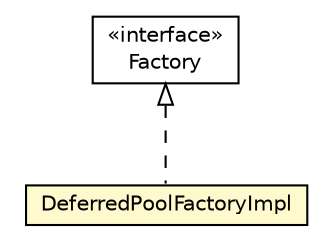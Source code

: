 #!/usr/local/bin/dot
#
# Class diagram 
# Generated by UMLGraph version R5_6-24-gf6e263 (http://www.umlgraph.org/)
#

digraph G {
	edge [fontname="Helvetica",fontsize=10,labelfontname="Helvetica",labelfontsize=10];
	node [fontname="Helvetica",fontsize=10,shape=plaintext];
	nodesep=0.25;
	ranksep=0.5;
	// io.reinert.requestor.core.DeferredPool.Factory
	c20913 [label=<<table title="io.reinert.requestor.core.DeferredPool.Factory" border="0" cellborder="1" cellspacing="0" cellpadding="2" port="p" href="../DeferredPool.Factory.html">
		<tr><td><table border="0" cellspacing="0" cellpadding="1">
<tr><td align="center" balign="center"> &#171;interface&#187; </td></tr>
<tr><td align="center" balign="center"> Factory </td></tr>
		</table></td></tr>
		</table>>, URL="../DeferredPool.Factory.html", fontname="Helvetica", fontcolor="black", fontsize=10.0];
	// io.reinert.requestor.core.deferred.DeferredPoolFactoryImpl
	c21026 [label=<<table title="io.reinert.requestor.core.deferred.DeferredPoolFactoryImpl" border="0" cellborder="1" cellspacing="0" cellpadding="2" port="p" bgcolor="lemonChiffon" href="./DeferredPoolFactoryImpl.html">
		<tr><td><table border="0" cellspacing="0" cellpadding="1">
<tr><td align="center" balign="center"> DeferredPoolFactoryImpl </td></tr>
		</table></td></tr>
		</table>>, URL="./DeferredPoolFactoryImpl.html", fontname="Helvetica", fontcolor="black", fontsize=10.0];
	//io.reinert.requestor.core.deferred.DeferredPoolFactoryImpl implements io.reinert.requestor.core.DeferredPool.Factory
	c20913:p -> c21026:p [dir=back,arrowtail=empty,style=dashed];
}

